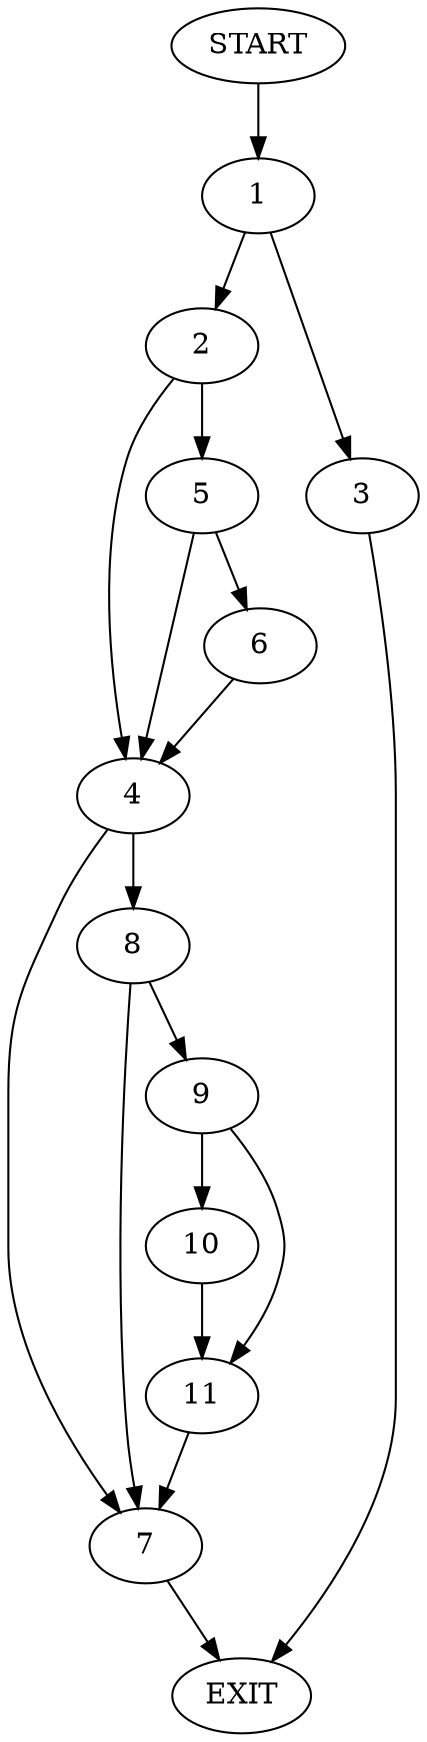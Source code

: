 digraph {
0 [label="START"]
12 [label="EXIT"]
0 -> 1
1 -> 2
1 -> 3
2 -> 4
2 -> 5
3 -> 12
5 -> 4
5 -> 6
4 -> 7
4 -> 8
6 -> 4
8 -> 7
8 -> 9
7 -> 12
9 -> 10
9 -> 11
11 -> 7
10 -> 11
}
